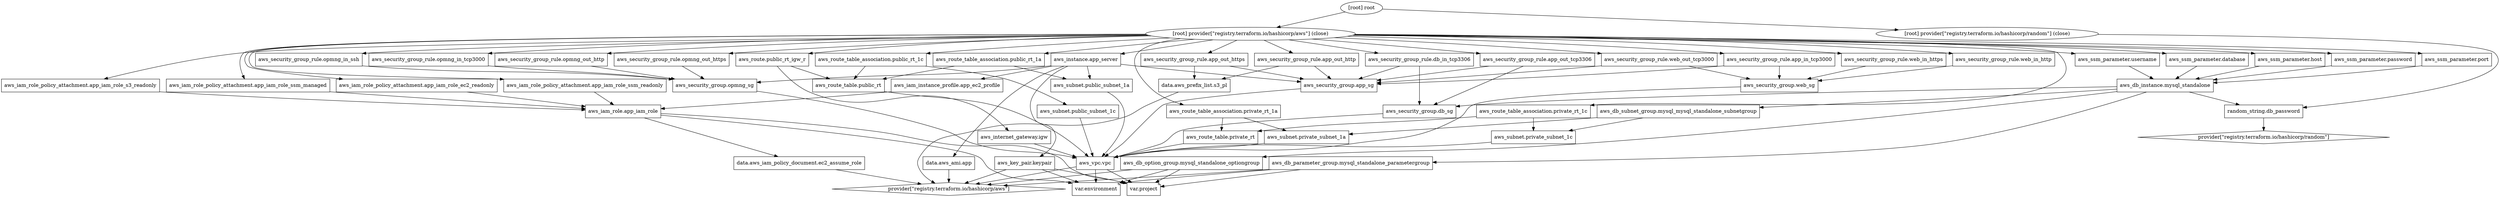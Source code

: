 digraph {
	compound = "true"
	newrank = "true"
	subgraph "root" {
		"[root] aws_db_instance.mysql_standalone (expand)" [label = "aws_db_instance.mysql_standalone", shape = "box"]
		"[root] aws_db_option_group.mysql_standalone_optiongroup (expand)" [label = "aws_db_option_group.mysql_standalone_optiongroup", shape = "box"]
		"[root] aws_db_parameter_group.mysql_standalone_parametergroup (expand)" [label = "aws_db_parameter_group.mysql_standalone_parametergroup", shape = "box"]
		"[root] aws_db_subnet_group.mysql_mysql_standalone_subnetgroup (expand)" [label = "aws_db_subnet_group.mysql_mysql_standalone_subnetgroup", shape = "box"]
		"[root] aws_iam_instance_profile.app_ec2_profile (expand)" [label = "aws_iam_instance_profile.app_ec2_profile", shape = "box"]
		"[root] aws_iam_role.app_iam_role (expand)" [label = "aws_iam_role.app_iam_role", shape = "box"]
		"[root] aws_iam_role_policy_attachment.app_iam_role_ec2_readonly (expand)" [label = "aws_iam_role_policy_attachment.app_iam_role_ec2_readonly", shape = "box"]
		"[root] aws_iam_role_policy_attachment.app_iam_role_s3_readonly (expand)" [label = "aws_iam_role_policy_attachment.app_iam_role_s3_readonly", shape = "box"]
		"[root] aws_iam_role_policy_attachment.app_iam_role_ssm_managed (expand)" [label = "aws_iam_role_policy_attachment.app_iam_role_ssm_managed", shape = "box"]
		"[root] aws_iam_role_policy_attachment.app_iam_role_ssm_readonly (expand)" [label = "aws_iam_role_policy_attachment.app_iam_role_ssm_readonly", shape = "box"]
		"[root] aws_instance.app_server (expand)" [label = "aws_instance.app_server", shape = "box"]
		"[root] aws_internet_gateway.igw (expand)" [label = "aws_internet_gateway.igw", shape = "box"]
		"[root] aws_key_pair.keypair (expand)" [label = "aws_key_pair.keypair", shape = "box"]
		"[root] aws_route.public_rt_igw_r (expand)" [label = "aws_route.public_rt_igw_r", shape = "box"]
		"[root] aws_route_table.private_rt (expand)" [label = "aws_route_table.private_rt", shape = "box"]
		"[root] aws_route_table.public_rt (expand)" [label = "aws_route_table.public_rt", shape = "box"]
		"[root] aws_route_table_association.private_rt_1a (expand)" [label = "aws_route_table_association.private_rt_1a", shape = "box"]
		"[root] aws_route_table_association.private_rt_1c (expand)" [label = "aws_route_table_association.private_rt_1c", shape = "box"]
		"[root] aws_route_table_association.public_rt_1a (expand)" [label = "aws_route_table_association.public_rt_1a", shape = "box"]
		"[root] aws_route_table_association.public_rt_1c (expand)" [label = "aws_route_table_association.public_rt_1c", shape = "box"]
		"[root] aws_security_group.app_sg (expand)" [label = "aws_security_group.app_sg", shape = "box"]
		"[root] aws_security_group.db_sg (expand)" [label = "aws_security_group.db_sg", shape = "box"]
		"[root] aws_security_group.opmng_sg (expand)" [label = "aws_security_group.opmng_sg", shape = "box"]
		"[root] aws_security_group.web_sg (expand)" [label = "aws_security_group.web_sg", shape = "box"]
		"[root] aws_security_group_rule.app_in_tcp3000 (expand)" [label = "aws_security_group_rule.app_in_tcp3000", shape = "box"]
		"[root] aws_security_group_rule.app_out_http (expand)" [label = "aws_security_group_rule.app_out_http", shape = "box"]
		"[root] aws_security_group_rule.app_out_https (expand)" [label = "aws_security_group_rule.app_out_https", shape = "box"]
		"[root] aws_security_group_rule.app_out_tcp3306 (expand)" [label = "aws_security_group_rule.app_out_tcp3306", shape = "box"]
		"[root] aws_security_group_rule.db_in_tcp3306 (expand)" [label = "aws_security_group_rule.db_in_tcp3306", shape = "box"]
		"[root] aws_security_group_rule.opmng_in_ssh (expand)" [label = "aws_security_group_rule.opmng_in_ssh", shape = "box"]
		"[root] aws_security_group_rule.opmng_in_tcp3000 (expand)" [label = "aws_security_group_rule.opmng_in_tcp3000", shape = "box"]
		"[root] aws_security_group_rule.opmng_out_http (expand)" [label = "aws_security_group_rule.opmng_out_http", shape = "box"]
		"[root] aws_security_group_rule.opmng_out_https (expand)" [label = "aws_security_group_rule.opmng_out_https", shape = "box"]
		"[root] aws_security_group_rule.web_in_http (expand)" [label = "aws_security_group_rule.web_in_http", shape = "box"]
		"[root] aws_security_group_rule.web_in_https (expand)" [label = "aws_security_group_rule.web_in_https", shape = "box"]
		"[root] aws_security_group_rule.web_out_tcp3000 (expand)" [label = "aws_security_group_rule.web_out_tcp3000", shape = "box"]
		"[root] aws_ssm_parameter.database (expand)" [label = "aws_ssm_parameter.database", shape = "box"]
		"[root] aws_ssm_parameter.host (expand)" [label = "aws_ssm_parameter.host", shape = "box"]
		"[root] aws_ssm_parameter.password (expand)" [label = "aws_ssm_parameter.password", shape = "box"]
		"[root] aws_ssm_parameter.port (expand)" [label = "aws_ssm_parameter.port", shape = "box"]
		"[root] aws_ssm_parameter.username (expand)" [label = "aws_ssm_parameter.username", shape = "box"]
		"[root] aws_subnet.private_subnet_1a (expand)" [label = "aws_subnet.private_subnet_1a", shape = "box"]
		"[root] aws_subnet.private_subnet_1c (expand)" [label = "aws_subnet.private_subnet_1c", shape = "box"]
		"[root] aws_subnet.public_subnet_1a (expand)" [label = "aws_subnet.public_subnet_1a", shape = "box"]
		"[root] aws_subnet.public_subnet_1c (expand)" [label = "aws_subnet.public_subnet_1c", shape = "box"]
		"[root] aws_vpc.vpc (expand)" [label = "aws_vpc.vpc", shape = "box"]
		"[root] data.aws_ami.app (expand)" [label = "data.aws_ami.app", shape = "box"]
		"[root] data.aws_iam_policy_document.ec2_assume_role (expand)" [label = "data.aws_iam_policy_document.ec2_assume_role", shape = "box"]
		"[root] data.aws_prefix_list.s3_pl (expand)" [label = "data.aws_prefix_list.s3_pl", shape = "box"]
		"[root] provider[\"registry.terraform.io/hashicorp/aws\"]" [label = "provider[\"registry.terraform.io/hashicorp/aws\"]", shape = "diamond"]
		"[root] provider[\"registry.terraform.io/hashicorp/random\"]" [label = "provider[\"registry.terraform.io/hashicorp/random\"]", shape = "diamond"]
		"[root] random_string.db_password (expand)" [label = "random_string.db_password", shape = "box"]
		"[root] var.environment" [label = "var.environment", shape = "note"]
		"[root] var.project" [label = "var.project", shape = "note"]
		"[root] aws_db_instance.mysql_standalone (expand)" -> "[root] aws_db_option_group.mysql_standalone_optiongroup (expand)"
		"[root] aws_db_instance.mysql_standalone (expand)" -> "[root] aws_db_parameter_group.mysql_standalone_parametergroup (expand)"
		"[root] aws_db_instance.mysql_standalone (expand)" -> "[root] aws_db_subnet_group.mysql_mysql_standalone_subnetgroup (expand)"
		"[root] aws_db_instance.mysql_standalone (expand)" -> "[root] aws_security_group.db_sg (expand)"
		"[root] aws_db_instance.mysql_standalone (expand)" -> "[root] random_string.db_password (expand)"
		"[root] aws_db_option_group.mysql_standalone_optiongroup (expand)" -> "[root] provider[\"registry.terraform.io/hashicorp/aws\"]"
		"[root] aws_db_option_group.mysql_standalone_optiongroup (expand)" -> "[root] var.environment"
		"[root] aws_db_option_group.mysql_standalone_optiongroup (expand)" -> "[root] var.project"
		"[root] aws_db_parameter_group.mysql_standalone_parametergroup (expand)" -> "[root] provider[\"registry.terraform.io/hashicorp/aws\"]"
		"[root] aws_db_parameter_group.mysql_standalone_parametergroup (expand)" -> "[root] var.environment"
		"[root] aws_db_parameter_group.mysql_standalone_parametergroup (expand)" -> "[root] var.project"
		"[root] aws_db_subnet_group.mysql_mysql_standalone_subnetgroup (expand)" -> "[root] aws_subnet.private_subnet_1a (expand)"
		"[root] aws_db_subnet_group.mysql_mysql_standalone_subnetgroup (expand)" -> "[root] aws_subnet.private_subnet_1c (expand)"
		"[root] aws_iam_instance_profile.app_ec2_profile (expand)" -> "[root] aws_iam_role.app_iam_role (expand)"
		"[root] aws_iam_role.app_iam_role (expand)" -> "[root] data.aws_iam_policy_document.ec2_assume_role (expand)"
		"[root] aws_iam_role.app_iam_role (expand)" -> "[root] var.environment"
		"[root] aws_iam_role.app_iam_role (expand)" -> "[root] var.project"
		"[root] aws_iam_role_policy_attachment.app_iam_role_ec2_readonly (expand)" -> "[root] aws_iam_role.app_iam_role (expand)"
		"[root] aws_iam_role_policy_attachment.app_iam_role_s3_readonly (expand)" -> "[root] aws_iam_role.app_iam_role (expand)"
		"[root] aws_iam_role_policy_attachment.app_iam_role_ssm_managed (expand)" -> "[root] aws_iam_role.app_iam_role (expand)"
		"[root] aws_iam_role_policy_attachment.app_iam_role_ssm_readonly (expand)" -> "[root] aws_iam_role.app_iam_role (expand)"
		"[root] aws_instance.app_server (expand)" -> "[root] aws_iam_instance_profile.app_ec2_profile (expand)"
		"[root] aws_instance.app_server (expand)" -> "[root] aws_key_pair.keypair (expand)"
		"[root] aws_instance.app_server (expand)" -> "[root] aws_security_group.app_sg (expand)"
		"[root] aws_instance.app_server (expand)" -> "[root] aws_security_group.opmng_sg (expand)"
		"[root] aws_instance.app_server (expand)" -> "[root] aws_subnet.public_subnet_1a (expand)"
		"[root] aws_instance.app_server (expand)" -> "[root] data.aws_ami.app (expand)"
		"[root] aws_internet_gateway.igw (expand)" -> "[root] aws_vpc.vpc (expand)"
		"[root] aws_key_pair.keypair (expand)" -> "[root] provider[\"registry.terraform.io/hashicorp/aws\"]"
		"[root] aws_key_pair.keypair (expand)" -> "[root] var.environment"
		"[root] aws_key_pair.keypair (expand)" -> "[root] var.project"
		"[root] aws_route.public_rt_igw_r (expand)" -> "[root] aws_internet_gateway.igw (expand)"
		"[root] aws_route.public_rt_igw_r (expand)" -> "[root] aws_route_table.public_rt (expand)"
		"[root] aws_route_table.private_rt (expand)" -> "[root] aws_vpc.vpc (expand)"
		"[root] aws_route_table.public_rt (expand)" -> "[root] aws_vpc.vpc (expand)"
		"[root] aws_route_table_association.private_rt_1a (expand)" -> "[root] aws_route_table.private_rt (expand)"
		"[root] aws_route_table_association.private_rt_1a (expand)" -> "[root] aws_subnet.private_subnet_1a (expand)"
		"[root] aws_route_table_association.private_rt_1c (expand)" -> "[root] aws_route_table.private_rt (expand)"
		"[root] aws_route_table_association.private_rt_1c (expand)" -> "[root] aws_subnet.private_subnet_1c (expand)"
		"[root] aws_route_table_association.public_rt_1a (expand)" -> "[root] aws_route_table.public_rt (expand)"
		"[root] aws_route_table_association.public_rt_1a (expand)" -> "[root] aws_subnet.public_subnet_1a (expand)"
		"[root] aws_route_table_association.public_rt_1c (expand)" -> "[root] aws_route_table.public_rt (expand)"
		"[root] aws_route_table_association.public_rt_1c (expand)" -> "[root] aws_subnet.public_subnet_1c (expand)"
		"[root] aws_security_group.app_sg (expand)" -> "[root] aws_vpc.vpc (expand)"
		"[root] aws_security_group.db_sg (expand)" -> "[root] aws_vpc.vpc (expand)"
		"[root] aws_security_group.opmng_sg (expand)" -> "[root] aws_vpc.vpc (expand)"
		"[root] aws_security_group.web_sg (expand)" -> "[root] aws_vpc.vpc (expand)"
		"[root] aws_security_group_rule.app_in_tcp3000 (expand)" -> "[root] aws_security_group.app_sg (expand)"
		"[root] aws_security_group_rule.app_in_tcp3000 (expand)" -> "[root] aws_security_group.web_sg (expand)"
		"[root] aws_security_group_rule.app_out_http (expand)" -> "[root] aws_security_group.app_sg (expand)"
		"[root] aws_security_group_rule.app_out_http (expand)" -> "[root] data.aws_prefix_list.s3_pl (expand)"
		"[root] aws_security_group_rule.app_out_https (expand)" -> "[root] aws_security_group.app_sg (expand)"
		"[root] aws_security_group_rule.app_out_https (expand)" -> "[root] data.aws_prefix_list.s3_pl (expand)"
		"[root] aws_security_group_rule.app_out_tcp3306 (expand)" -> "[root] aws_security_group.app_sg (expand)"
		"[root] aws_security_group_rule.app_out_tcp3306 (expand)" -> "[root] aws_security_group.db_sg (expand)"
		"[root] aws_security_group_rule.db_in_tcp3306 (expand)" -> "[root] aws_security_group.app_sg (expand)"
		"[root] aws_security_group_rule.db_in_tcp3306 (expand)" -> "[root] aws_security_group.db_sg (expand)"
		"[root] aws_security_group_rule.opmng_in_ssh (expand)" -> "[root] aws_security_group.opmng_sg (expand)"
		"[root] aws_security_group_rule.opmng_in_tcp3000 (expand)" -> "[root] aws_security_group.opmng_sg (expand)"
		"[root] aws_security_group_rule.opmng_out_http (expand)" -> "[root] aws_security_group.opmng_sg (expand)"
		"[root] aws_security_group_rule.opmng_out_https (expand)" -> "[root] aws_security_group.opmng_sg (expand)"
		"[root] aws_security_group_rule.web_in_http (expand)" -> "[root] aws_security_group.web_sg (expand)"
		"[root] aws_security_group_rule.web_in_https (expand)" -> "[root] aws_security_group.web_sg (expand)"
		"[root] aws_security_group_rule.web_out_tcp3000 (expand)" -> "[root] aws_security_group.app_sg (expand)"
		"[root] aws_security_group_rule.web_out_tcp3000 (expand)" -> "[root] aws_security_group.web_sg (expand)"
		"[root] aws_ssm_parameter.database (expand)" -> "[root] aws_db_instance.mysql_standalone (expand)"
		"[root] aws_ssm_parameter.host (expand)" -> "[root] aws_db_instance.mysql_standalone (expand)"
		"[root] aws_ssm_parameter.password (expand)" -> "[root] aws_db_instance.mysql_standalone (expand)"
		"[root] aws_ssm_parameter.port (expand)" -> "[root] aws_db_instance.mysql_standalone (expand)"
		"[root] aws_ssm_parameter.username (expand)" -> "[root] aws_db_instance.mysql_standalone (expand)"
		"[root] aws_subnet.private_subnet_1a (expand)" -> "[root] aws_vpc.vpc (expand)"
		"[root] aws_subnet.private_subnet_1c (expand)" -> "[root] aws_vpc.vpc (expand)"
		"[root] aws_subnet.public_subnet_1a (expand)" -> "[root] aws_vpc.vpc (expand)"
		"[root] aws_subnet.public_subnet_1c (expand)" -> "[root] aws_vpc.vpc (expand)"
		"[root] aws_vpc.vpc (expand)" -> "[root] provider[\"registry.terraform.io/hashicorp/aws\"]"
		"[root] aws_vpc.vpc (expand)" -> "[root] var.environment"
		"[root] aws_vpc.vpc (expand)" -> "[root] var.project"
		"[root] data.aws_ami.app (expand)" -> "[root] provider[\"registry.terraform.io/hashicorp/aws\"]"
		"[root] data.aws_iam_policy_document.ec2_assume_role (expand)" -> "[root] provider[\"registry.terraform.io/hashicorp/aws\"]"
		"[root] data.aws_prefix_list.s3_pl (expand)" -> "[root] provider[\"registry.terraform.io/hashicorp/aws\"]"
		"[root] provider[\"registry.terraform.io/hashicorp/aws\"] (close)" -> "[root] aws_iam_role_policy_attachment.app_iam_role_ec2_readonly (expand)"
		"[root] provider[\"registry.terraform.io/hashicorp/aws\"] (close)" -> "[root] aws_iam_role_policy_attachment.app_iam_role_s3_readonly (expand)"
		"[root] provider[\"registry.terraform.io/hashicorp/aws\"] (close)" -> "[root] aws_iam_role_policy_attachment.app_iam_role_ssm_managed (expand)"
		"[root] provider[\"registry.terraform.io/hashicorp/aws\"] (close)" -> "[root] aws_iam_role_policy_attachment.app_iam_role_ssm_readonly (expand)"
		"[root] provider[\"registry.terraform.io/hashicorp/aws\"] (close)" -> "[root] aws_instance.app_server (expand)"
		"[root] provider[\"registry.terraform.io/hashicorp/aws\"] (close)" -> "[root] aws_route.public_rt_igw_r (expand)"
		"[root] provider[\"registry.terraform.io/hashicorp/aws\"] (close)" -> "[root] aws_route_table_association.private_rt_1a (expand)"
		"[root] provider[\"registry.terraform.io/hashicorp/aws\"] (close)" -> "[root] aws_route_table_association.private_rt_1c (expand)"
		"[root] provider[\"registry.terraform.io/hashicorp/aws\"] (close)" -> "[root] aws_route_table_association.public_rt_1a (expand)"
		"[root] provider[\"registry.terraform.io/hashicorp/aws\"] (close)" -> "[root] aws_route_table_association.public_rt_1c (expand)"
		"[root] provider[\"registry.terraform.io/hashicorp/aws\"] (close)" -> "[root] aws_security_group_rule.app_in_tcp3000 (expand)"
		"[root] provider[\"registry.terraform.io/hashicorp/aws\"] (close)" -> "[root] aws_security_group_rule.app_out_http (expand)"
		"[root] provider[\"registry.terraform.io/hashicorp/aws\"] (close)" -> "[root] aws_security_group_rule.app_out_https (expand)"
		"[root] provider[\"registry.terraform.io/hashicorp/aws\"] (close)" -> "[root] aws_security_group_rule.app_out_tcp3306 (expand)"
		"[root] provider[\"registry.terraform.io/hashicorp/aws\"] (close)" -> "[root] aws_security_group_rule.db_in_tcp3306 (expand)"
		"[root] provider[\"registry.terraform.io/hashicorp/aws\"] (close)" -> "[root] aws_security_group_rule.opmng_in_ssh (expand)"
		"[root] provider[\"registry.terraform.io/hashicorp/aws\"] (close)" -> "[root] aws_security_group_rule.opmng_in_tcp3000 (expand)"
		"[root] provider[\"registry.terraform.io/hashicorp/aws\"] (close)" -> "[root] aws_security_group_rule.opmng_out_http (expand)"
		"[root] provider[\"registry.terraform.io/hashicorp/aws\"] (close)" -> "[root] aws_security_group_rule.opmng_out_https (expand)"
		"[root] provider[\"registry.terraform.io/hashicorp/aws\"] (close)" -> "[root] aws_security_group_rule.web_in_http (expand)"
		"[root] provider[\"registry.terraform.io/hashicorp/aws\"] (close)" -> "[root] aws_security_group_rule.web_in_https (expand)"
		"[root] provider[\"registry.terraform.io/hashicorp/aws\"] (close)" -> "[root] aws_security_group_rule.web_out_tcp3000 (expand)"
		"[root] provider[\"registry.terraform.io/hashicorp/aws\"] (close)" -> "[root] aws_ssm_parameter.database (expand)"
		"[root] provider[\"registry.terraform.io/hashicorp/aws\"] (close)" -> "[root] aws_ssm_parameter.host (expand)"
		"[root] provider[\"registry.terraform.io/hashicorp/aws\"] (close)" -> "[root] aws_ssm_parameter.password (expand)"
		"[root] provider[\"registry.terraform.io/hashicorp/aws\"] (close)" -> "[root] aws_ssm_parameter.port (expand)"
		"[root] provider[\"registry.terraform.io/hashicorp/aws\"] (close)" -> "[root] aws_ssm_parameter.username (expand)"
		"[root] provider[\"registry.terraform.io/hashicorp/random\"] (close)" -> "[root] random_string.db_password (expand)"
		"[root] random_string.db_password (expand)" -> "[root] provider[\"registry.terraform.io/hashicorp/random\"]"
		"[root] root" -> "[root] provider[\"registry.terraform.io/hashicorp/aws\"] (close)"
		"[root] root" -> "[root] provider[\"registry.terraform.io/hashicorp/random\"] (close)"
	}
}

